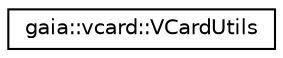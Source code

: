 digraph G
{
  edge [fontname="Helvetica",fontsize="10",labelfontname="Helvetica",labelfontsize="10"];
  node [fontname="Helvetica",fontsize="10",shape=record];
  rankdir=LR;
  Node1 [label="gaia::vcard::VCardUtils",height=0.2,width=0.4,color="black", fillcolor="white", style="filled",URL="$d1/dab/classgaia_1_1vcard_1_1_v_card_utils.html"];
}
